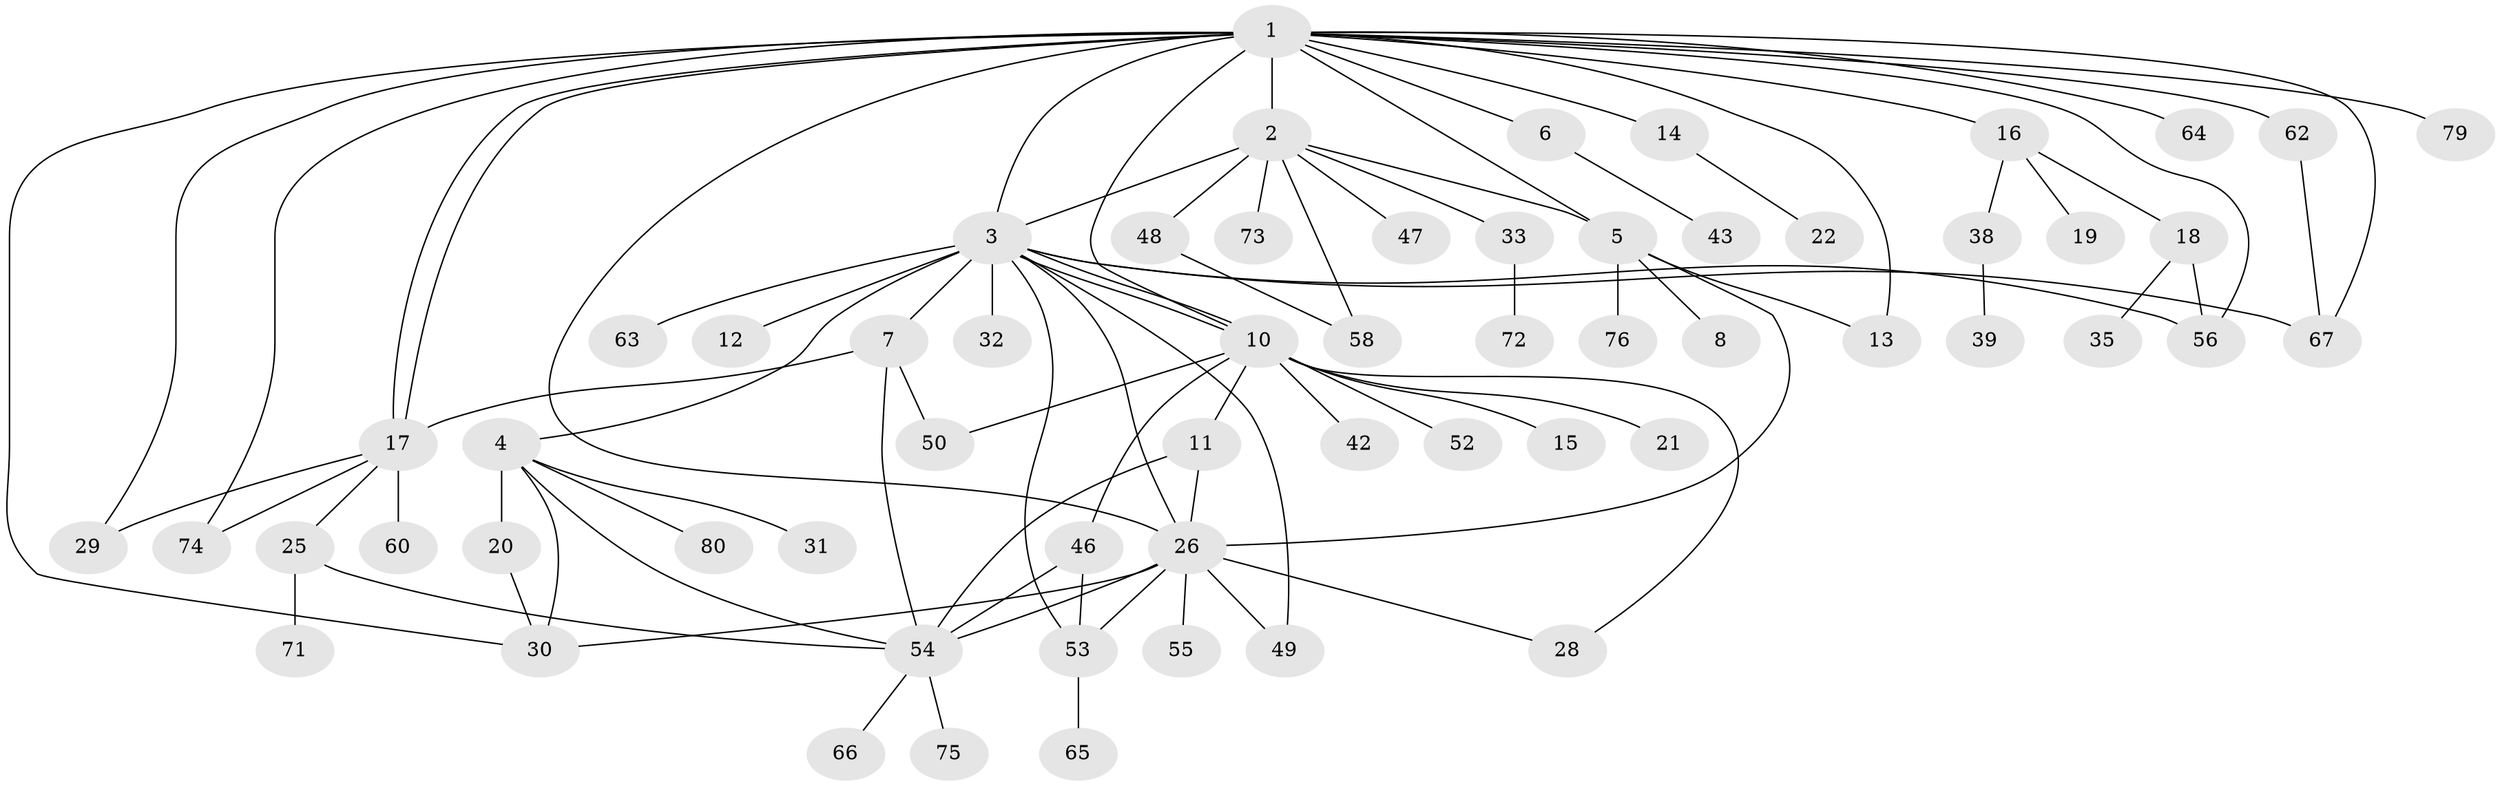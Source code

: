 // original degree distribution, {21: 0.0125, 10: 0.0125, 13: 0.0125, 6: 0.05, 3: 0.1875, 1: 0.425, 2: 0.1875, 12: 0.0125, 4: 0.0625, 5: 0.025, 7: 0.0125}
// Generated by graph-tools (version 1.1) at 2025/41/03/06/25 10:41:50]
// undirected, 60 vertices, 89 edges
graph export_dot {
graph [start="1"]
  node [color=gray90,style=filled];
  1 [super="+69"];
  2 [super="+36"];
  3 [super="+45"];
  4 [super="+9"];
  5 [super="+23"];
  6 [super="+44"];
  7 [super="+70"];
  8;
  10 [super="+27"];
  11;
  12;
  13;
  14 [super="+57"];
  15;
  16 [super="+34"];
  17 [super="+24"];
  18 [super="+40"];
  19;
  20 [super="+41"];
  21;
  22;
  25;
  26 [super="+37"];
  28 [super="+68"];
  29 [super="+59"];
  30;
  31;
  32;
  33 [super="+51"];
  35;
  38;
  39 [super="+77"];
  42;
  43;
  46;
  47;
  48;
  49;
  50;
  52;
  53 [super="+61"];
  54 [super="+78"];
  55;
  56;
  58;
  60;
  62;
  63;
  64;
  65;
  66;
  67;
  71;
  72;
  73;
  74;
  75;
  76;
  79;
  80;
  1 -- 2;
  1 -- 3;
  1 -- 5;
  1 -- 6;
  1 -- 10 [weight=2];
  1 -- 13;
  1 -- 14;
  1 -- 16;
  1 -- 17;
  1 -- 17;
  1 -- 26 [weight=2];
  1 -- 29;
  1 -- 30;
  1 -- 56;
  1 -- 62;
  1 -- 64;
  1 -- 67;
  1 -- 74;
  1 -- 79;
  2 -- 3 [weight=2];
  2 -- 5;
  2 -- 33;
  2 -- 47;
  2 -- 48;
  2 -- 58;
  2 -- 73;
  3 -- 4;
  3 -- 7;
  3 -- 10;
  3 -- 10;
  3 -- 12;
  3 -- 26;
  3 -- 32;
  3 -- 56;
  3 -- 63;
  3 -- 67;
  3 -- 49;
  3 -- 53;
  4 -- 30;
  4 -- 31;
  4 -- 80;
  4 -- 20;
  4 -- 54;
  5 -- 8;
  5 -- 13;
  5 -- 76;
  5 -- 26;
  6 -- 43;
  7 -- 50;
  7 -- 54;
  7 -- 17;
  10 -- 11 [weight=2];
  10 -- 15;
  10 -- 21;
  10 -- 46;
  10 -- 50;
  10 -- 52;
  10 -- 28;
  10 -- 42;
  11 -- 26;
  11 -- 54;
  14 -- 22;
  16 -- 18;
  16 -- 19;
  16 -- 38;
  17 -- 29;
  17 -- 60;
  17 -- 74;
  17 -- 25;
  18 -- 35;
  18 -- 56;
  20 -- 30;
  25 -- 54;
  25 -- 71;
  26 -- 28;
  26 -- 53;
  26 -- 49;
  26 -- 55;
  26 -- 30;
  26 -- 54;
  33 -- 72;
  38 -- 39;
  46 -- 53;
  46 -- 54;
  48 -- 58;
  53 -- 65;
  54 -- 66;
  54 -- 75;
  62 -- 67;
}
